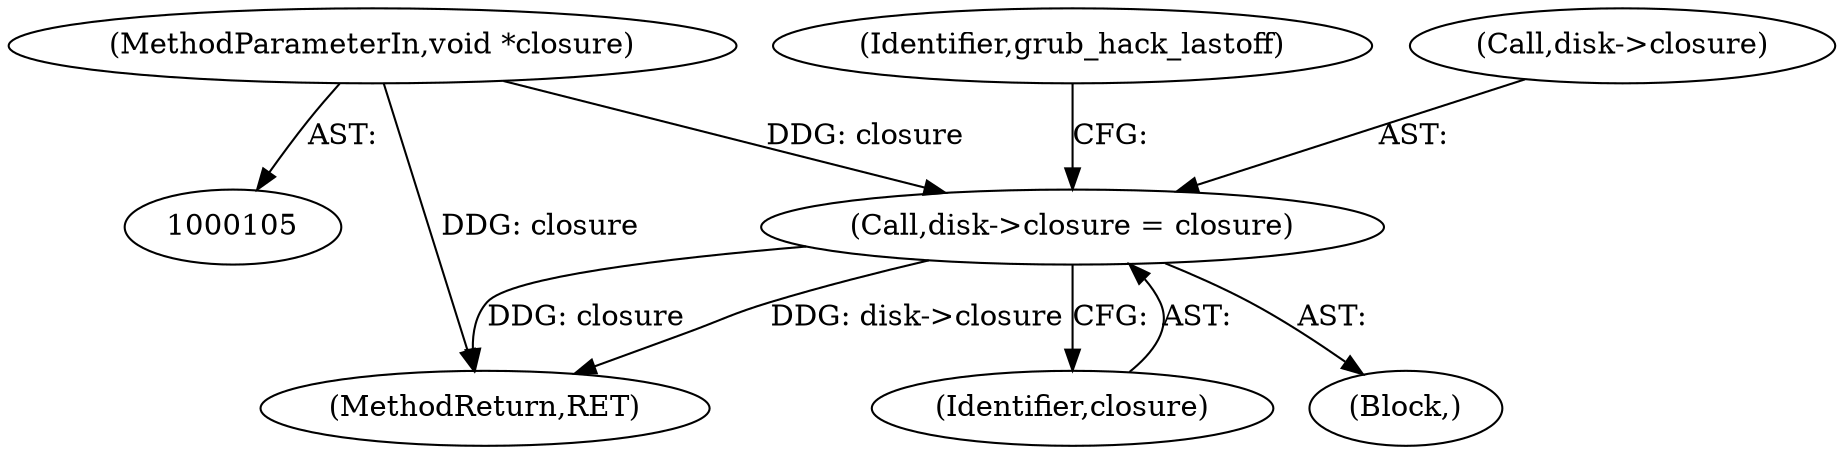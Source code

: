 digraph "0_radare2_796dd28aaa6b9fa76d99c42c4d5ff8b257cc2191_2@pointer" {
"1000109" [label="(MethodParameterIn,void *closure)"];
"1000255" [label="(Call,disk->closure = closure)"];
"1000249" [label="(Block,)"];
"1000298" [label="(MethodReturn,RET)"];
"1000261" [label="(Identifier,grub_hack_lastoff)"];
"1000109" [label="(MethodParameterIn,void *closure)"];
"1000256" [label="(Call,disk->closure)"];
"1000259" [label="(Identifier,closure)"];
"1000255" [label="(Call,disk->closure = closure)"];
"1000109" -> "1000105"  [label="AST: "];
"1000109" -> "1000298"  [label="DDG: closure"];
"1000109" -> "1000255"  [label="DDG: closure"];
"1000255" -> "1000249"  [label="AST: "];
"1000255" -> "1000259"  [label="CFG: "];
"1000256" -> "1000255"  [label="AST: "];
"1000259" -> "1000255"  [label="AST: "];
"1000261" -> "1000255"  [label="CFG: "];
"1000255" -> "1000298"  [label="DDG: closure"];
"1000255" -> "1000298"  [label="DDG: disk->closure"];
}
